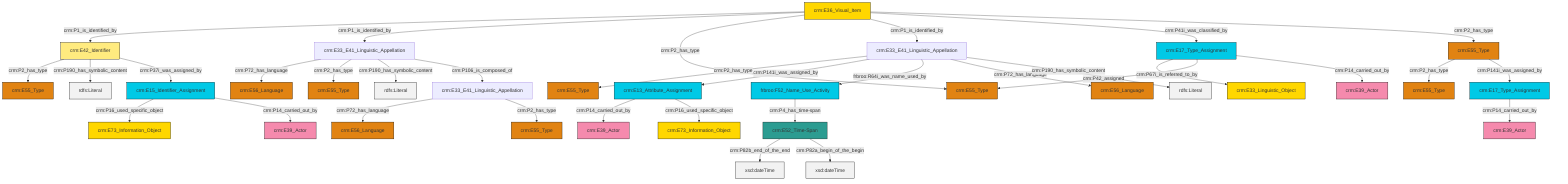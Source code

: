 graph TD
classDef Literal fill:#f2f2f2,stroke:#000000;
classDef CRM_Entity fill:#FFFFFF,stroke:#000000;
classDef Temporal_Entity fill:#00C9E6, stroke:#000000;
classDef Type fill:#E18312, stroke:#000000;
classDef Time-Span fill:#2C9C91, stroke:#000000;
classDef Appellation fill:#FFEB7F, stroke:#000000;
classDef Place fill:#008836, stroke:#000000;
classDef Persistent_Item fill:#B266B2, stroke:#000000;
classDef Conceptual_Object fill:#FFD700, stroke:#000000;
classDef Physical_Thing fill:#D2B48C, stroke:#000000;
classDef Actor fill:#f58aad, stroke:#000000;
classDef PC_Classes fill:#4ce600, stroke:#000000;
classDef Multi fill:#cccccc,stroke:#000000;

0["crm:E15_Identifier_Assignment"]:::Temporal_Entity -->|crm:P16_used_specific_object| 1["crm:E73_Information_Object"]:::Conceptual_Object
6["crm:E42_Identifier"]:::Appellation -->|crm:P2_has_type| 7["crm:E55_Type"]:::Type
6["crm:E42_Identifier"]:::Appellation -->|crm:P190_has_symbolic_content| 8[rdfs:Literal]:::Literal
9["crm:E17_Type_Assignment"]:::Temporal_Entity -->|crm:P67i_is_referred_to_by| 10["crm:E33_Linguistic_Object"]:::Conceptual_Object
4["frbroo:F52_Name_Use_Activity"]:::Temporal_Entity -->|crm:P4_has_time-span| 18["crm:E52_Time-Span"]:::Time-Span
24["crm:E13_Attribute_Assignment"]:::Temporal_Entity -->|crm:P14_carried_out_by| 25["crm:E39_Actor"]:::Actor
28["crm:E33_E41_Linguistic_Appellation"]:::Default -->|crm:P72_has_language| 2["crm:E56_Language"]:::Type
32["crm:E33_E41_Linguistic_Appellation"]:::Default -->|crm:P2_has_type| 30["crm:E55_Type"]:::Type
18["crm:E52_Time-Span"]:::Time-Span -->|crm:P82b_end_of_the_end| 33[xsd:dateTime]:::Literal
32["crm:E33_E41_Linguistic_Appellation"]:::Default -->|crm:P141i_was_assigned_by| 24["crm:E13_Attribute_Assignment"]:::Temporal_Entity
34["crm:E55_Type"]:::Type -->|crm:P2_has_type| 35["crm:E55_Type"]:::Type
36["crm:E36_Visual_Item"]:::Conceptual_Object -->|crm:P1_is_identified_by| 6["crm:E42_Identifier"]:::Appellation
24["crm:E13_Attribute_Assignment"]:::Temporal_Entity -->|crm:P16_used_specific_object| 37["crm:E73_Information_Object"]:::Conceptual_Object
34["crm:E55_Type"]:::Type -->|crm:P141i_was_assigned_by| 16["crm:E17_Type_Assignment"]:::Temporal_Entity
36["crm:E36_Visual_Item"]:::Conceptual_Object -->|crm:P1_is_identified_by| 28["crm:E33_E41_Linguistic_Appellation"]:::Default
36["crm:E36_Visual_Item"]:::Conceptual_Object -->|crm:P2_has_type| 40["crm:E55_Type"]:::Type
32["crm:E33_E41_Linguistic_Appellation"]:::Default -->|frbroo:R64i_was_name_used_by| 4["frbroo:F52_Name_Use_Activity"]:::Temporal_Entity
28["crm:E33_E41_Linguistic_Appellation"]:::Default -->|crm:P2_has_type| 41["crm:E55_Type"]:::Type
14["crm:E33_E41_Linguistic_Appellation"]:::Default -->|crm:P72_has_language| 46["crm:E56_Language"]:::Type
0["crm:E15_Identifier_Assignment"]:::Temporal_Entity -->|crm:P14_carried_out_by| 26["crm:E39_Actor"]:::Actor
14["crm:E33_E41_Linguistic_Appellation"]:::Default -->|crm:P2_has_type| 22["crm:E55_Type"]:::Type
9["crm:E17_Type_Assignment"]:::Temporal_Entity -->|crm:P42_assigned| 40["crm:E55_Type"]:::Type
6["crm:E42_Identifier"]:::Appellation -->|crm:P37i_was_assigned_by| 0["crm:E15_Identifier_Assignment"]:::Temporal_Entity
28["crm:E33_E41_Linguistic_Appellation"]:::Default -->|crm:P190_has_symbolic_content| 51[rdfs:Literal]:::Literal
18["crm:E52_Time-Span"]:::Time-Span -->|crm:P82a_begin_of_the_begin| 54[xsd:dateTime]:::Literal
36["crm:E36_Visual_Item"]:::Conceptual_Object -->|crm:P1_is_identified_by| 32["crm:E33_E41_Linguistic_Appellation"]:::Default
36["crm:E36_Visual_Item"]:::Conceptual_Object -->|crm:P41i_was_classified_by| 9["crm:E17_Type_Assignment"]:::Temporal_Entity
32["crm:E33_E41_Linguistic_Appellation"]:::Default -->|crm:P72_has_language| 58["crm:E56_Language"]:::Type
16["crm:E17_Type_Assignment"]:::Temporal_Entity -->|crm:P14_carried_out_by| 19["crm:E39_Actor"]:::Actor
32["crm:E33_E41_Linguistic_Appellation"]:::Default -->|crm:P190_has_symbolic_content| 60[rdfs:Literal]:::Literal
28["crm:E33_E41_Linguistic_Appellation"]:::Default -->|crm:P106_is_composed_of| 14["crm:E33_E41_Linguistic_Appellation"]:::Default
36["crm:E36_Visual_Item"]:::Conceptual_Object -->|crm:P2_has_type| 34["crm:E55_Type"]:::Type
9["crm:E17_Type_Assignment"]:::Temporal_Entity -->|crm:P14_carried_out_by| 12["crm:E39_Actor"]:::Actor
